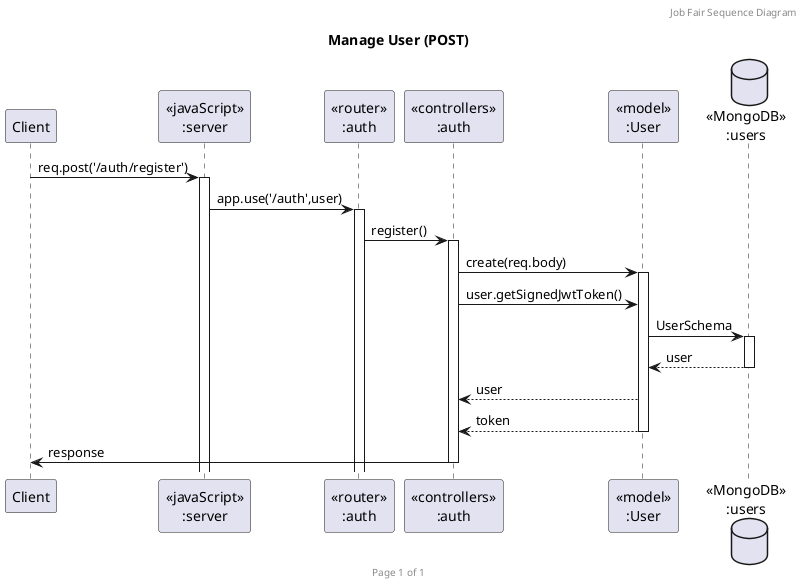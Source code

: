 @startuml Manage User (POST)

header Job Fair Sequence Diagram
footer Page %page% of %lastpage%
title "Manage User (POST)"

participant "Client" as client
participant "<<javaScript>>\n:server" as server
participant "<<router>>\n:auth" as routerUser
participant "<<controllers>>\n:auth" as controllersUser
participant "<<model>>\n:User" as modelUser
database "<<MongoDB>>\n:users" as UserDatabase

client->server ++:req.post('/auth/register')
server->routerUser ++:app.use('/auth',user)
routerUser -> controllersUser ++:register()
controllersUser->modelUser ++:create(req.body)
controllersUser->modelUser :user.getSignedJwtToken()
modelUser ->UserDatabase ++: UserSchema
UserDatabase --> modelUser --:user
controllersUser <-- modelUser :user
controllersUser <-- modelUser --:token
controllersUser->client --:response

@enduml